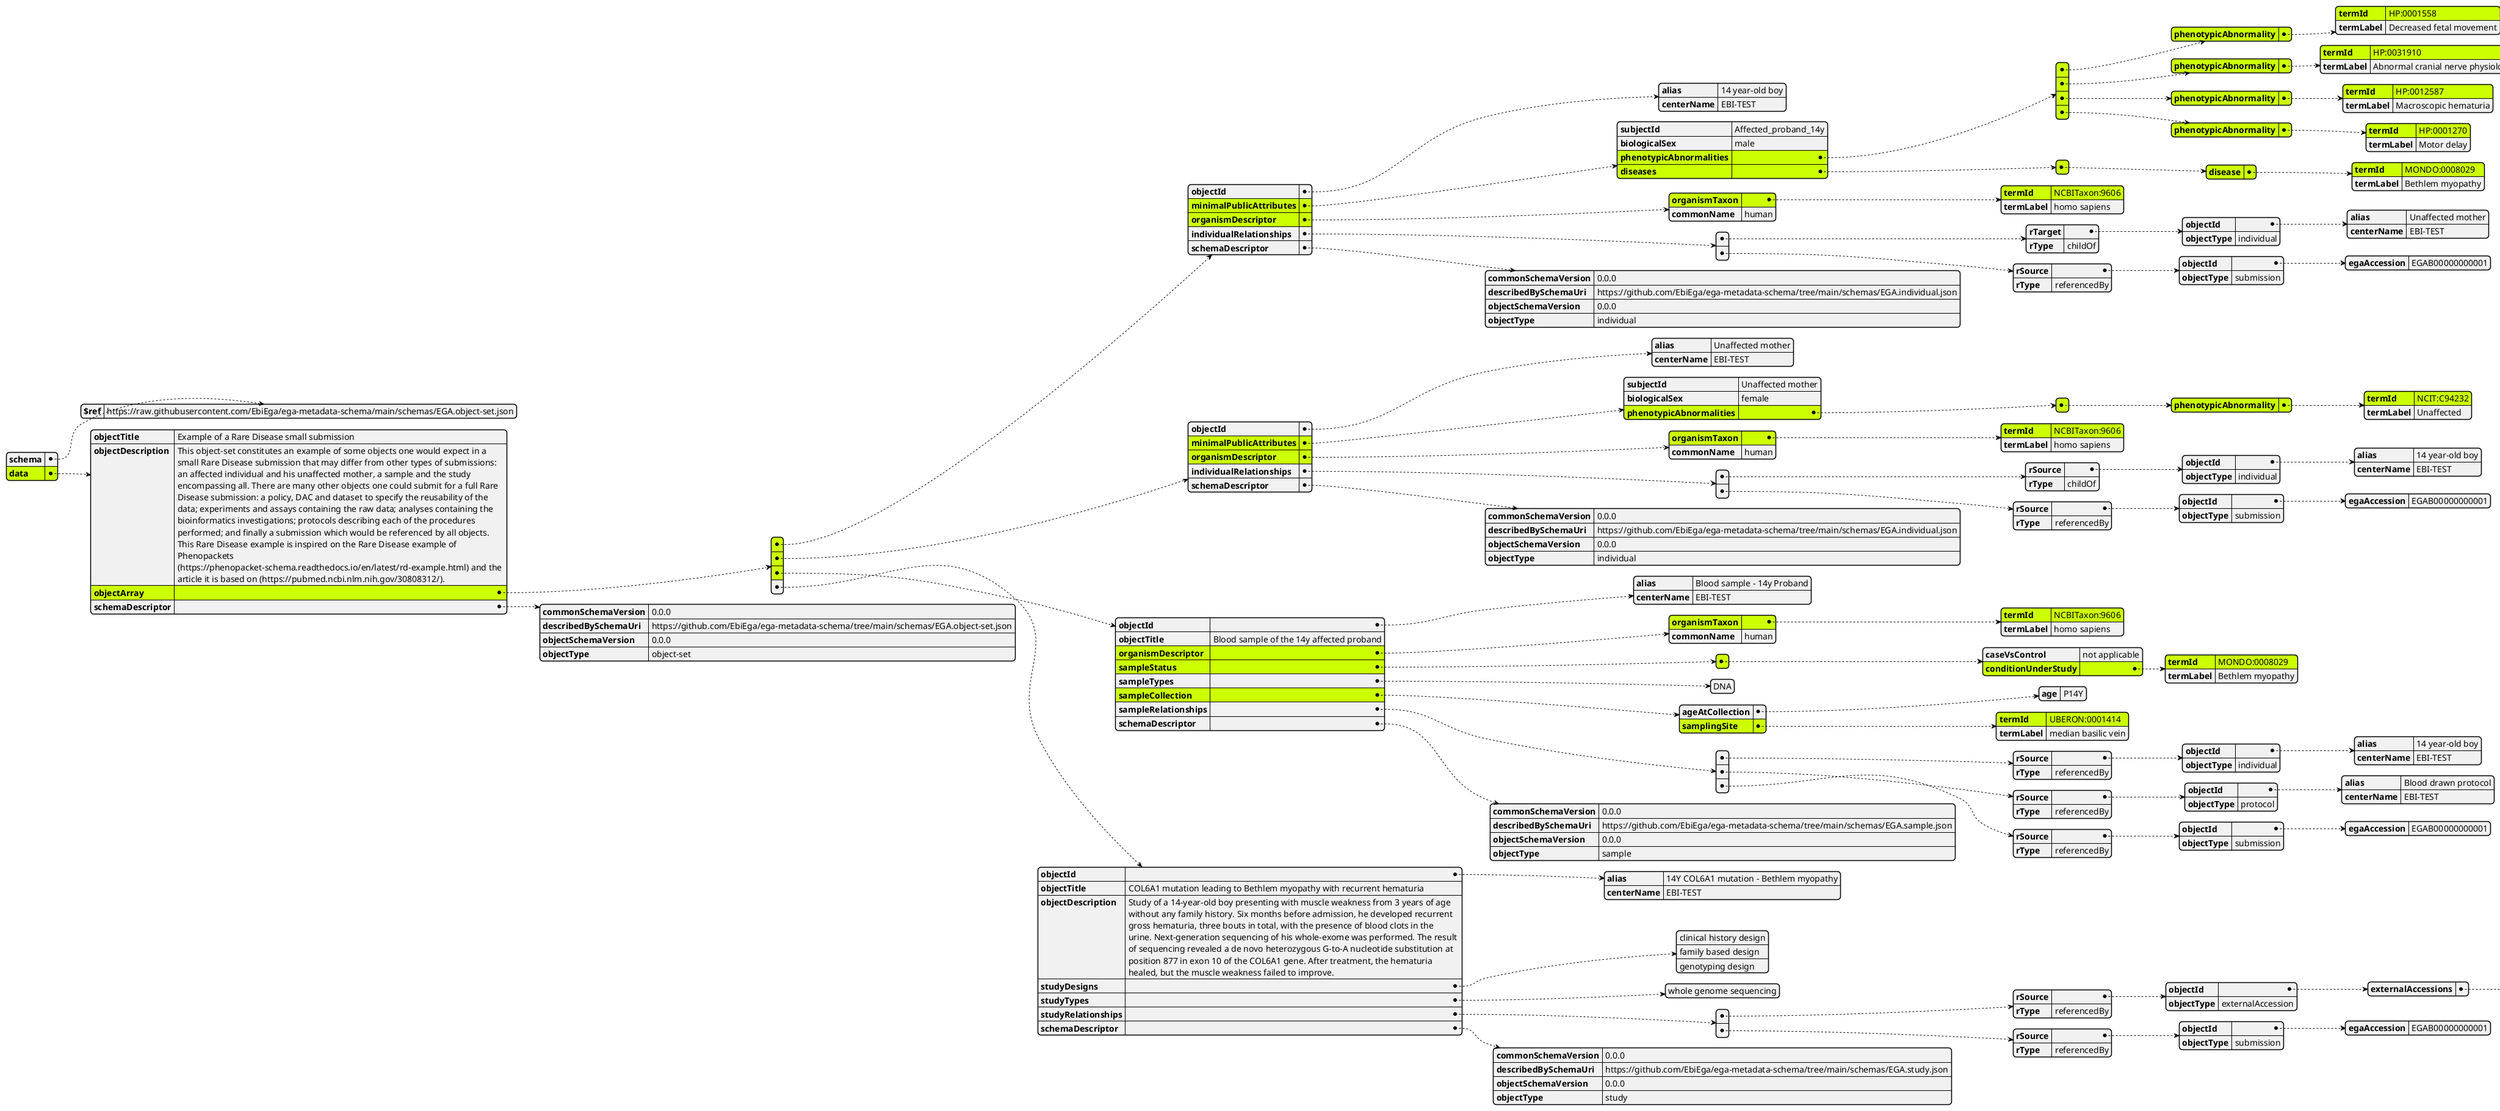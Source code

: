 @startjson
#highlight "data" / "objectArray" / "0" / "minimalPublicAttributes" / "phenotypicAbnormalities" / "0" / "phenotypicAbnormality" / "termId"
#highlight "data" / "objectArray" / "0" / "minimalPublicAttributes" / "phenotypicAbnormalities" / "1" / "phenotypicAbnormality" / "termId"
#highlight "data" / "objectArray" / "0" / "minimalPublicAttributes" / "phenotypicAbnormalities" / "2" / "phenotypicAbnormality" / "termId"
#highlight "data" / "objectArray" / "0" / "minimalPublicAttributes" / "phenotypicAbnormalities" / "3" / "phenotypicAbnormality" / "termId"
#highlight "data" / "objectArray" / "0" / "minimalPublicAttributes" / "diseases" / "0" / "disease" / "termId"
#highlight "data" / "objectArray" / "0" / "organismDescriptor" / "organismTaxon" / "termId"
#highlight "data" / "objectArray" / "1" / "minimalPublicAttributes" / "phenotypicAbnormalities" / "0" / "phenotypicAbnormality" / "termId"
#highlight "data" / "objectArray" / "1" / "organismDescriptor" / "organismTaxon" / "termId"
#highlight "data" / "objectArray" / "2" / "organismDescriptor" / "organismTaxon" / "termId"
#highlight "data" / "objectArray" / "2" / "sampleStatus" / "0" / "conditionUnderStudy" / "termId"
#highlight "data" / "objectArray" / "2" / "sampleCollection" / "samplingSite" / "termId"
#highlight "data"
#highlight "data" / "objectArray"
#highlight "data" / "objectArray" / "0"
#highlight "data" / "objectArray" / "0" / "minimalPublicAttributes"
#highlight "data" / "objectArray" / "0" / "minimalPublicAttributes" / "phenotypicAbnormalities"
#highlight "data" / "objectArray" / "0" / "minimalPublicAttributes" / "phenotypicAbnormalities" / "0"
#highlight "data" / "objectArray" / "0" / "minimalPublicAttributes" / "phenotypicAbnormalities" / "0" / "phenotypicAbnormality"
#highlight "data" / "objectArray" / "0" / "minimalPublicAttributes" / "phenotypicAbnormalities" / "1"
#highlight "data" / "objectArray" / "0" / "minimalPublicAttributes" / "phenotypicAbnormalities" / "1" / "phenotypicAbnormality"
#highlight "data" / "objectArray" / "0" / "minimalPublicAttributes" / "phenotypicAbnormalities" / "2"
#highlight "data" / "objectArray" / "0" / "minimalPublicAttributes" / "phenotypicAbnormalities" / "2" / "phenotypicAbnormality"
#highlight "data" / "objectArray" / "0" / "minimalPublicAttributes" / "phenotypicAbnormalities" / "3"
#highlight "data" / "objectArray" / "0" / "minimalPublicAttributes" / "phenotypicAbnormalities" / "3" / "phenotypicAbnormality"
#highlight "data" / "objectArray" / "0" / "minimalPublicAttributes" / "diseases"
#highlight "data" / "objectArray" / "0" / "minimalPublicAttributes" / "diseases" / "0"
#highlight "data" / "objectArray" / "0" / "minimalPublicAttributes" / "diseases" / "0" / "disease"
#highlight "data" / "objectArray" / "0" / "organismDescriptor"
#highlight "data" / "objectArray" / "0" / "organismDescriptor" / "organismTaxon"
#highlight "data" / "objectArray" / "1"
#highlight "data" / "objectArray" / "1" / "minimalPublicAttributes"
#highlight "data" / "objectArray" / "1" / "minimalPublicAttributes" / "phenotypicAbnormalities"
#highlight "data" / "objectArray" / "1" / "minimalPublicAttributes" / "phenotypicAbnormalities" / "0"
#highlight "data" / "objectArray" / "1" / "minimalPublicAttributes" / "phenotypicAbnormalities" / "0" / "phenotypicAbnormality"
#highlight "data" / "objectArray" / "1" / "organismDescriptor"
#highlight "data" / "objectArray" / "1" / "organismDescriptor" / "organismTaxon"
#highlight "data" / "objectArray" / "2"
#highlight "data" / "objectArray" / "2" / "organismDescriptor"
#highlight "data" / "objectArray" / "2" / "organismDescriptor" / "organismTaxon"
#highlight "data" / "objectArray" / "2" / "sampleStatus"
#highlight "data" / "objectArray" / "2" / "sampleStatus" / "0"
#highlight "data" / "objectArray" / "2" / "sampleStatus" / "0" / "conditionUnderStudy"
#highlight "data" / "objectArray" / "2" / "sampleCollection"
#highlight "data" / "objectArray" / "2" / "sampleCollection" / "samplingSite"

{
    "schema": {
        "$ref": "https://raw.githubusercontent.com/EbiEga/ega-metadata-schema/main/schemas/EGA.object-set.json"
    },
    "data": {
        "objectTitle": "Example of a Rare Disease small submission",
        "objectDescription": "This object-set constitutes an example of some objects one would expect in a \\nsmall Rare Disease submission that may differ from other types of submissions: \\nan affected individual and his unaffected mother, a sample and the study \\nencompassing all. There are many other objects one could submit for a full Rare \\nDisease submission: a policy, DAC and dataset to specify the reusability of the \\ndata; experiments and assays containing the raw data; analyses containing the \\nbioinformatics investigations; protocols describing each of the procedures \\nperformed; and finally a submission which would be referenced by all objects. \\nThis Rare Disease example is inspired on the Rare Disease example of \\nPhenopackets \\n(https://phenopacket-schema.readthedocs.io/en/latest/rd-example.html) and the \\narticle it is based on (https://pubmed.ncbi.nlm.nih.gov/30808312/).",
        "objectArray": [
            {
                "objectId": {
                    "alias": "14 year-old boy",
                    "centerName": "EBI-TEST"
                },
                "minimalPublicAttributes": {
                    "subjectId": "Affected_proband_14y",
                    "biologicalSex": "male",
                    "phenotypicAbnormalities": [
                        {
                            "phenotypicAbnormality": {
                                "termId": "HP:0001558",
                                "termLabel": "Decreased fetal movement"
                            }
                        },
                        {
                            "phenotypicAbnormality": {
                                "termId": "HP:0031910",
                                "termLabel": "Abnormal cranial nerve physiology"
                            }
                        },
                        {
                            "phenotypicAbnormality": {
                                "termId": "HP:0012587",
                                "termLabel": "Macroscopic hematuria"
                            }
                        },
                        {
                            "phenotypicAbnormality": {
                                "termId": "HP:0001270",
                                "termLabel": "Motor delay"
                            }
                        }
                    ],
                    "diseases": [
                        {
                            "disease": {
                                "termId": "MONDO:0008029",
                                "termLabel": "Bethlem myopathy"
                            }
                        }
                    ]
                },
                "organismDescriptor": {
                    "organismTaxon": {
                        "termId": "NCBITaxon:9606",
                        "termLabel": "homo sapiens"
                    },
                    "commonName": "human"
                },
                "individualRelationships": [
                    {
                        "rTarget": {
                            "objectId": {
                                "alias": "Unaffected mother",
                                "centerName": "EBI-TEST"
                            },
                            "objectType": "individual"
                        },
                        "rType": "childOf"
                    },
                    {
                        "rSource": {
                            "objectId": {
                                "egaAccession": "EGAB00000000001"
                            },
                            "objectType": "submission"
                        },
                        "rType": "referencedBy"
                    }
                ],
                "schemaDescriptor": {
                    "commonSchemaVersion": "0.0.0",
                    "describedBySchemaUri": "https://github.com/EbiEga/ega-metadata-schema/tree/main/schemas/EGA.individual.json",
                    "objectSchemaVersion": "0.0.0",
                    "objectType": "individual"
                }
            },
            {
                "objectId": {
                    "alias": "Unaffected mother",
                    "centerName": "EBI-TEST"
                },
                "minimalPublicAttributes": {
                    "subjectId": "Unaffected mother",
                    "biologicalSex": "female",
                    "phenotypicAbnormalities": [
                        {
                            "phenotypicAbnormality": {
                                "termId": "NCIT:C94232",
                                "termLabel": "Unaffected"
                            }
                        }
                    ]
                },
                "organismDescriptor": {
                    "organismTaxon": {
                        "termId": "NCBITaxon:9606",
                        "termLabel": "homo sapiens"
                    },
                    "commonName": "human"
                },
                "individualRelationships": [
                    {
                        "rSource": {
                            "objectId": {
                                "alias": "14 year-old boy",
                                "centerName": "EBI-TEST"
                            },
                            "objectType": "individual"
                        },
                        "rType": "childOf"
                    },
                    {
                        "rSource": {
                            "objectId": {
                                "egaAccession": "EGAB00000000001"
                            },
                            "objectType": "submission"
                        },
                        "rType": "referencedBy"
                    }
                ],
                "schemaDescriptor": {
                    "commonSchemaVersion": "0.0.0",
                    "describedBySchemaUri": "https://github.com/EbiEga/ega-metadata-schema/tree/main/schemas/EGA.individual.json",
                    "objectSchemaVersion": "0.0.0",
                    "objectType": "individual"
                }
            },
            {
                "objectId": {
                    "alias": "Blood sample - 14y Proband",
                    "centerName": "EBI-TEST"
                },
                "objectTitle": "Blood sample of the 14y affected proband",
                "organismDescriptor": {
                    "organismTaxon": {
                        "termId": "NCBITaxon:9606",
                        "termLabel": "homo sapiens"
                    },
                    "commonName": "human"
                },
                "sampleStatus": [
                    {
                        "caseVsControl": "not applicable",
                        "conditionUnderStudy": {
                            "termId": "MONDO:0008029",
                            "termLabel": "Bethlem myopathy"
                        }
                    }
                ],
                "sampleTypes": [
                    "DNA"
                ],
                "sampleCollection": {
                    "ageAtCollection": {
                        "age": "P14Y"
                    },
                    "samplingSite": {
                        "termId": "UBERON:0001414",
                        "termLabel": "median basilic vein"
                    }
                },
                "sampleRelationships": [
                    {
                        "rSource": {
                            "objectId": {
                                "alias": "14 year-old boy",
                                "centerName": "EBI-TEST"
                            },
                            "objectType": "individual"
                        },
                        "rType": "referencedBy"
                    },
                    {
                        "rSource": {
                            "objectId": {
                                "alias": "Blood drawn protocol",
                                "centerName": "EBI-TEST"
                            },
                            "objectType": "protocol"
                        },
                        "rType": "referencedBy"
                    },
                    {
                        "rSource": {
                            "objectId": {
                                "egaAccession": "EGAB00000000001"
                            },
                            "objectType": "submission"
                        },
                        "rType": "referencedBy"
                    }
                ],
                "schemaDescriptor": {
                    "commonSchemaVersion": "0.0.0",
                    "describedBySchemaUri": "https://github.com/EbiEga/ega-metadata-schema/tree/main/schemas/EGA.sample.json",
                    "objectSchemaVersion": "0.0.0",
                    "objectType": "sample"
                }
            },
            {
                "objectId": {
                    "alias": "14Y COL6A1 mutation - Bethlem myopathy",
                    "centerName": "EBI-TEST"
                },
                "objectTitle": "COL6A1 mutation leading to Bethlem myopathy with recurrent hematuria",
                "objectDescription": "Study of a 14-year-old boy presenting with muscle weakness from 3 years of age \\nwithout any family history. Six months before admission, he developed recurrent \\ngross hematuria, three bouts in total, with the presence of blood clots in the \\nurine. Next-generation sequencing of his whole-exome was performed. The result \\nof sequencing revealed a de novo heterozygous G-to-A nucleotide substitution at \\nposition 877 in exon 10 of the COL6A1 gene. After treatment, the hematuria \\nhealed, but the muscle weakness failed to improve.",
                "studyDesigns": [
                    "clinical history design",
                    "family based design",
                    "genotyping design"
                ],
                "studyTypes": [
                    "whole genome sequencing"
                ],
                "studyRelationships": [
                    {
                        "rSource": {
                            "objectId": {
                                "externalAccessions": [
                                    {
                                        "objectExternalAccessionURI": "https://pubmed.ncbi.nlm.nih.gov/30808312/"
                                    }
                                ]
                            },
                            "objectType": "externalAccession"
                        },
                        "rType": "referencedBy"
                    },
                    {
                        "rSource": {
                            "objectId": {
                                "egaAccession": "EGAB00000000001"
                            },
                            "objectType": "submission"
                        },
                        "rType": "referencedBy"
                    }
                ],
                "schemaDescriptor": {
                    "commonSchemaVersion": "0.0.0",
                    "describedBySchemaUri": "https://github.com/EbiEga/ega-metadata-schema/tree/main/schemas/EGA.study.json",
                    "objectSchemaVersion": "0.0.0",
                    "objectType": "study"
                }
            }
        ],
        "schemaDescriptor": {
            "commonSchemaVersion": "0.0.0",
            "describedBySchemaUri": "https://github.com/EbiEga/ega-metadata-schema/tree/main/schemas/EGA.object-set.json",
            "objectSchemaVersion": "0.0.0",
            "objectType": "object-set"
        }
    }
}
@endjson